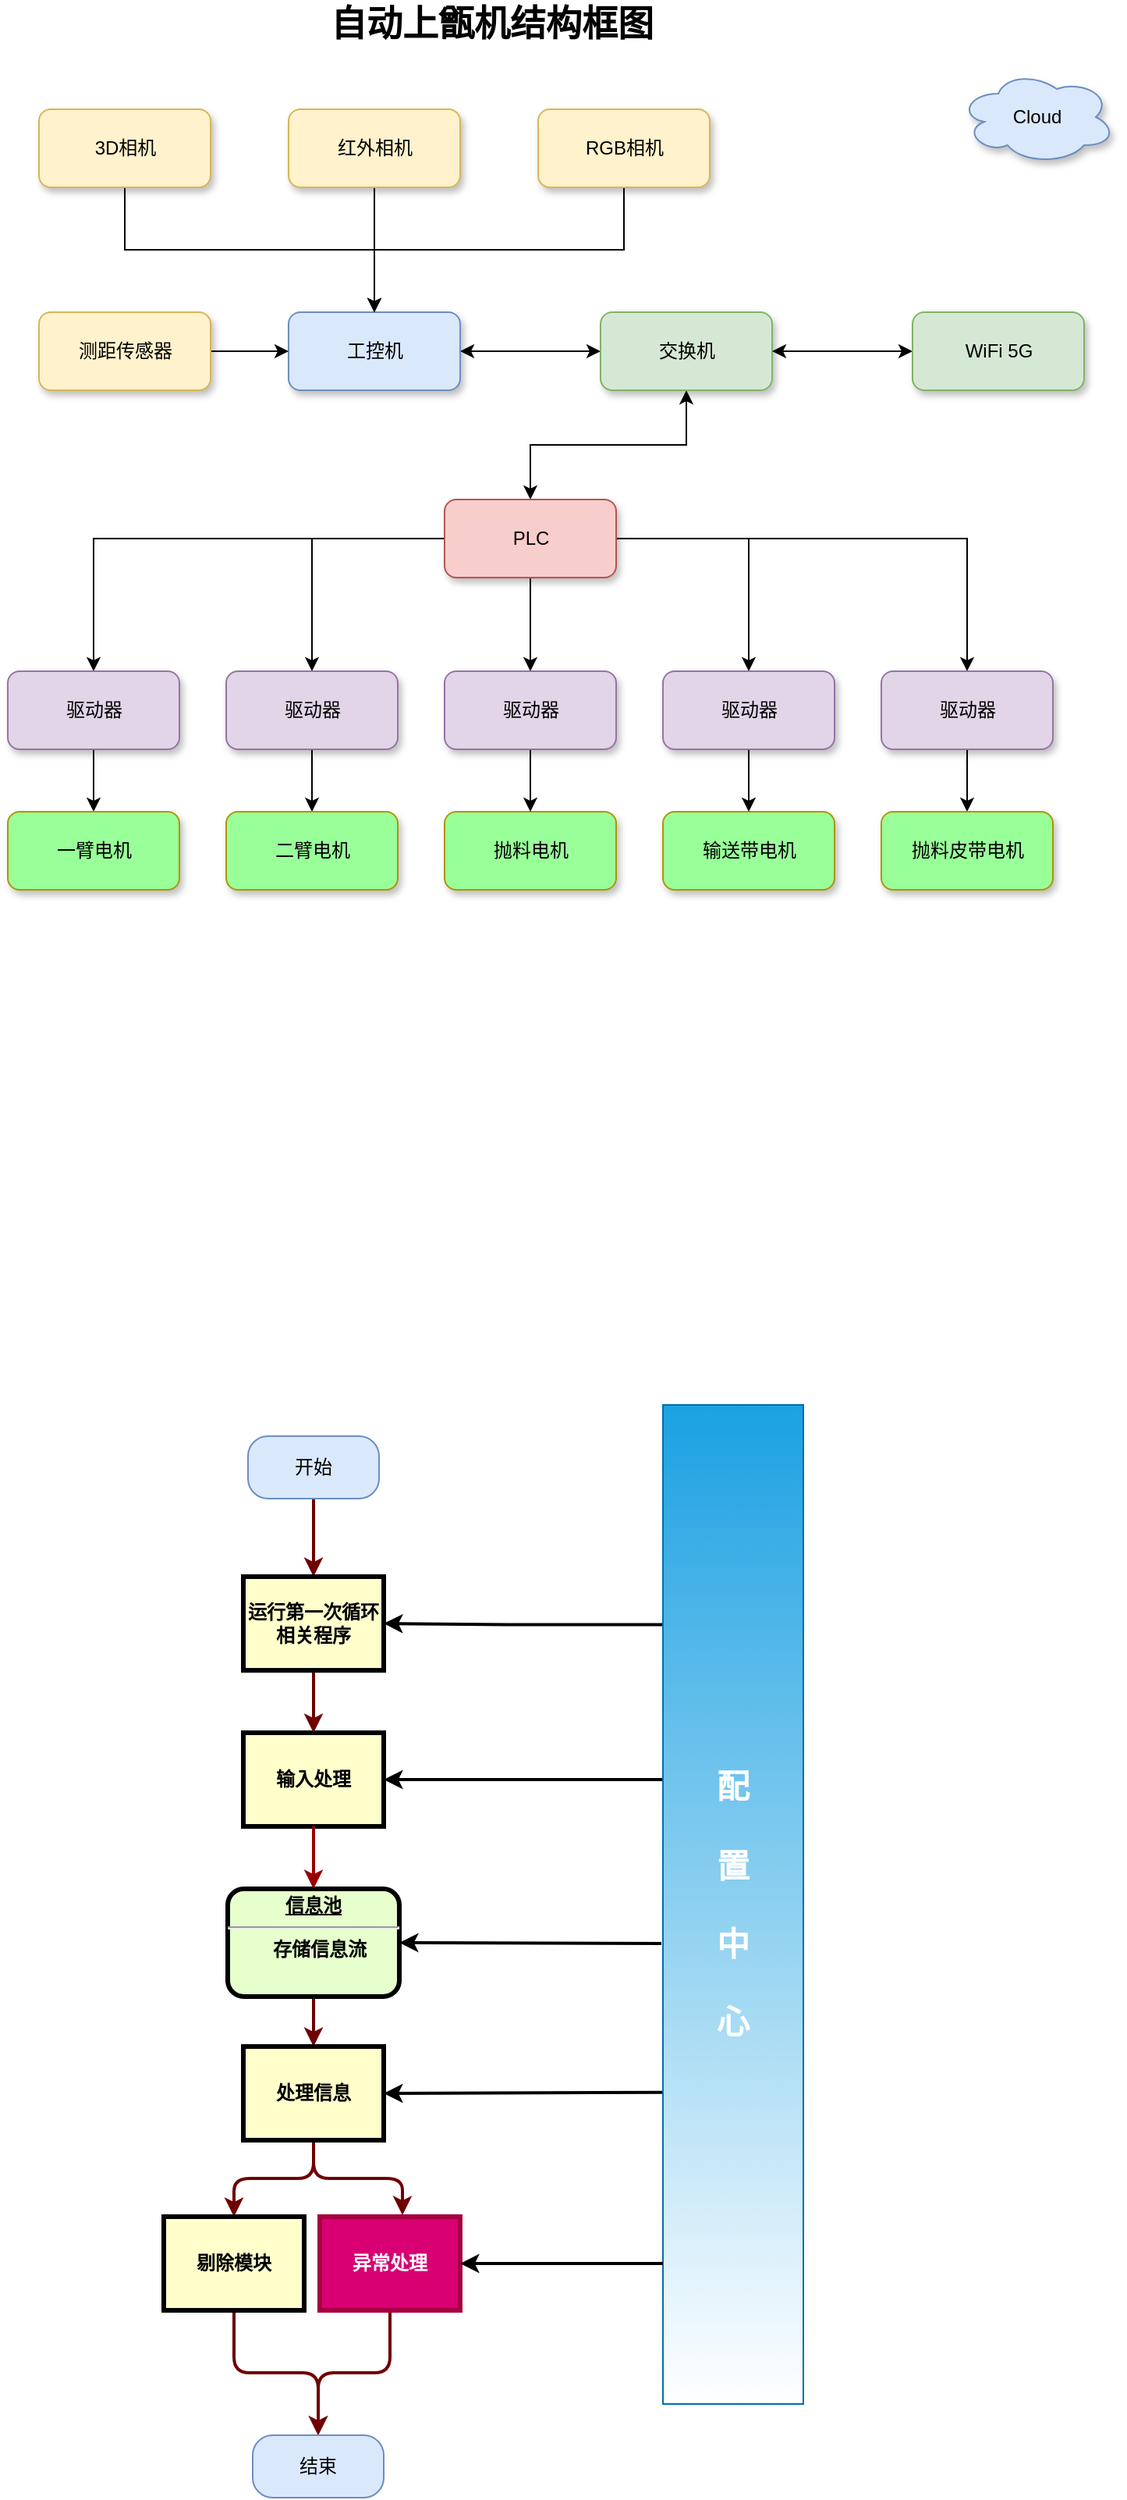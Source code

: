 <mxfile version="15.8.7" type="github">
  <diagram name="Page-1" id="c7558073-3199-34d8-9f00-42111426c3f3">
    <mxGraphModel dx="1420" dy="1971" grid="1" gridSize="10" guides="1" tooltips="1" connect="1" arrows="1" fold="1" page="1" pageScale="1" pageWidth="826" pageHeight="1169" background="none" math="0" shadow="0">
      <root>
        <mxCell id="0" />
        <mxCell id="1" parent="0" />
        <mxCell id="117tsulJ_mS-vrgYPwUj-100" style="edgeStyle=orthogonalEdgeStyle;rounded=1;orthogonalLoop=1;jettySize=auto;html=1;exitX=0.5;exitY=1;exitDx=0;exitDy=0;entryX=0.5;entryY=0;entryDx=0;entryDy=0;strokeWidth=2;fillColor=#a20025;strokeColor=#6F0000;" parent="1" source="2" target="4" edge="1">
          <mxGeometry relative="1" as="geometry" />
        </mxCell>
        <mxCell id="2" value="&lt;p style=&quot;margin: 0px ; margin-top: 4px ; text-align: center ; text-decoration: underline&quot;&gt;&lt;strong&gt;信息池&lt;/strong&gt;&lt;/p&gt;&lt;hr&gt;&lt;p style=&quot;margin: 0px ; margin-left: 8px&quot;&gt;存储信息流&lt;/p&gt;" style="verticalAlign=middle;align=center;overflow=fill;fontSize=12;fontFamily=Helvetica;html=1;rounded=1;fontStyle=1;strokeWidth=3;fillColor=#E6FFCC" parent="1" vertex="1">
          <mxGeometry x="241" y="90" width="110" height="69" as="geometry" />
        </mxCell>
        <mxCell id="3" value="输入处理" style="whiteSpace=wrap;align=center;verticalAlign=middle;fontStyle=1;strokeWidth=3;fillColor=#FFFFCC" parent="1" vertex="1">
          <mxGeometry x="251" y="-10" width="90" height="60" as="geometry" />
        </mxCell>
        <mxCell id="117tsulJ_mS-vrgYPwUj-112" style="edgeStyle=orthogonalEdgeStyle;rounded=1;orthogonalLoop=1;jettySize=auto;html=1;exitX=0.5;exitY=1;exitDx=0;exitDy=0;entryX=0.5;entryY=0;entryDx=0;entryDy=0;fontSize=21;strokeWidth=2;fillColor=#a20025;strokeColor=#6F0000;" parent="1" source="4" target="117tsulJ_mS-vrgYPwUj-111" edge="1">
          <mxGeometry relative="1" as="geometry" />
        </mxCell>
        <mxCell id="117tsulJ_mS-vrgYPwUj-114" style="edgeStyle=orthogonalEdgeStyle;rounded=1;orthogonalLoop=1;jettySize=auto;html=1;exitX=0.5;exitY=1;exitDx=0;exitDy=0;entryX=0.589;entryY=-0.017;entryDx=0;entryDy=0;entryPerimeter=0;fontSize=21;strokeWidth=2;fillColor=#a20025;strokeColor=#6F0000;" parent="1" source="4" target="117tsulJ_mS-vrgYPwUj-113" edge="1">
          <mxGeometry relative="1" as="geometry" />
        </mxCell>
        <mxCell id="4" value="处理信息" style="whiteSpace=wrap;align=center;verticalAlign=middle;fontStyle=1;strokeWidth=3;fillColor=#FFFFCC" parent="1" vertex="1">
          <mxGeometry x="251" y="191" width="90" height="60" as="geometry" />
        </mxCell>
        <mxCell id="36" value="" style="edgeStyle=none;noEdgeStyle=1;strokeColor=#990000;strokeWidth=2" parent="1" source="3" target="2" edge="1">
          <mxGeometry width="100" height="100" relative="1" as="geometry">
            <mxPoint x="20" y="250" as="sourcePoint" />
            <mxPoint x="120" y="150" as="targetPoint" />
          </mxGeometry>
        </mxCell>
        <mxCell id="117tsulJ_mS-vrgYPwUj-98" style="edgeStyle=orthogonalEdgeStyle;rounded=1;orthogonalLoop=1;jettySize=auto;html=1;entryX=0.5;entryY=0;entryDx=0;entryDy=0;fillColor=#a20025;strokeColor=#6F0000;strokeWidth=2;" parent="1" source="117tsulJ_mS-vrgYPwUj-96" target="117tsulJ_mS-vrgYPwUj-97" edge="1">
          <mxGeometry relative="1" as="geometry" />
        </mxCell>
        <mxCell id="117tsulJ_mS-vrgYPwUj-96" value="开始" style="rounded=1;whiteSpace=wrap;html=1;fillColor=#dae8fc;strokeColor=#6c8ebf;arcSize=32;" parent="1" vertex="1">
          <mxGeometry x="254" y="-200" width="84" height="40" as="geometry" />
        </mxCell>
        <mxCell id="117tsulJ_mS-vrgYPwUj-99" style="edgeStyle=orthogonalEdgeStyle;rounded=1;orthogonalLoop=1;jettySize=auto;html=1;exitX=0.5;exitY=1;exitDx=0;exitDy=0;entryX=0.5;entryY=0;entryDx=0;entryDy=0;strokeWidth=2;fillColor=#a20025;strokeColor=#6F0000;" parent="1" source="117tsulJ_mS-vrgYPwUj-97" target="3" edge="1">
          <mxGeometry relative="1" as="geometry" />
        </mxCell>
        <mxCell id="117tsulJ_mS-vrgYPwUj-97" value="运行第一次循环相关程序" style="whiteSpace=wrap;align=center;verticalAlign=middle;fontStyle=1;strokeWidth=3;fillColor=#FFFFCC" parent="1" vertex="1">
          <mxGeometry x="251" y="-110" width="90" height="60" as="geometry" />
        </mxCell>
        <mxCell id="117tsulJ_mS-vrgYPwUj-102" style="edgeStyle=orthogonalEdgeStyle;orthogonalLoop=1;jettySize=auto;html=1;entryX=1;entryY=0.5;entryDx=0;entryDy=0;fontSize=21;strokeWidth=2;curved=1;exitX=0;exitY=0.375;exitDx=0;exitDy=0;exitPerimeter=0;" parent="1" source="117tsulJ_mS-vrgYPwUj-101" target="3" edge="1">
          <mxGeometry relative="1" as="geometry">
            <mxPoint x="517" y="20" as="sourcePoint" />
            <Array as="points" />
          </mxGeometry>
        </mxCell>
        <mxCell id="117tsulJ_mS-vrgYPwUj-106" style="edgeStyle=orthogonalEdgeStyle;rounded=1;orthogonalLoop=1;jettySize=auto;html=1;exitX=0.011;exitY=0.22;exitDx=0;exitDy=0;entryX=1;entryY=0.5;entryDx=0;entryDy=0;fontSize=21;strokeWidth=2;exitPerimeter=0;" parent="1" source="117tsulJ_mS-vrgYPwUj-101" target="117tsulJ_mS-vrgYPwUj-97" edge="1">
          <mxGeometry relative="1" as="geometry">
            <Array as="points" />
          </mxGeometry>
        </mxCell>
        <mxCell id="117tsulJ_mS-vrgYPwUj-107" style="edgeStyle=orthogonalEdgeStyle;rounded=1;orthogonalLoop=1;jettySize=auto;html=1;entryX=1;entryY=0.5;entryDx=0;entryDy=0;fontSize=21;strokeWidth=2;" parent="1" target="2" edge="1">
          <mxGeometry relative="1" as="geometry">
            <mxPoint x="519" y="125" as="sourcePoint" />
            <Array as="points">
              <mxPoint x="519" y="125" />
              <mxPoint x="436" y="125" />
            </Array>
          </mxGeometry>
        </mxCell>
        <mxCell id="117tsulJ_mS-vrgYPwUj-108" style="edgeStyle=orthogonalEdgeStyle;rounded=1;orthogonalLoop=1;jettySize=auto;html=1;exitX=0.022;exitY=0.688;exitDx=0;exitDy=0;entryX=1;entryY=0.5;entryDx=0;entryDy=0;fontSize=21;strokeWidth=2;exitPerimeter=0;" parent="1" source="117tsulJ_mS-vrgYPwUj-101" target="4" edge="1">
          <mxGeometry relative="1" as="geometry">
            <Array as="points">
              <mxPoint x="522" y="221" />
            </Array>
          </mxGeometry>
        </mxCell>
        <mxCell id="117tsulJ_mS-vrgYPwUj-101" value="&lt;b style=&quot;font-size: 21px&quot;&gt;配&lt;br&gt;&lt;br&gt;置&lt;br&gt;&lt;br&gt;中&lt;br&gt;&lt;br&gt;心&lt;/b&gt;" style="rounded=0;whiteSpace=wrap;html=1;fillColor=#1ba1e2;fontColor=#ffffff;strokeColor=#006EAF;gradientColor=#ffffff;glass=0;shadow=0;sketch=0;container=0;" parent="1" vertex="1">
          <mxGeometry x="520" y="-220" width="90" height="640" as="geometry" />
        </mxCell>
        <mxCell id="117tsulJ_mS-vrgYPwUj-122" style="edgeStyle=orthogonalEdgeStyle;rounded=1;orthogonalLoop=1;jettySize=auto;html=1;exitX=0.5;exitY=1;exitDx=0;exitDy=0;entryX=0.5;entryY=0;entryDx=0;entryDy=0;fontSize=21;startArrow=none;startFill=0;endArrow=classic;endFill=1;strokeWidth=2;fillColor=#a20025;strokeColor=#6F0000;" parent="1" source="117tsulJ_mS-vrgYPwUj-111" target="117tsulJ_mS-vrgYPwUj-119" edge="1">
          <mxGeometry relative="1" as="geometry" />
        </mxCell>
        <mxCell id="117tsulJ_mS-vrgYPwUj-111" value="剔除模块" style="whiteSpace=wrap;align=center;verticalAlign=middle;fontStyle=1;strokeWidth=3;fillColor=#FFFFCC" parent="1" vertex="1">
          <mxGeometry x="200" y="300" width="90" height="60" as="geometry" />
        </mxCell>
        <mxCell id="117tsulJ_mS-vrgYPwUj-123" style="edgeStyle=orthogonalEdgeStyle;rounded=1;orthogonalLoop=1;jettySize=auto;html=1;exitX=0.5;exitY=1;exitDx=0;exitDy=0;entryX=0.5;entryY=0;entryDx=0;entryDy=0;fontSize=21;startArrow=none;startFill=0;endArrow=classic;endFill=1;strokeWidth=2;fillColor=#a20025;strokeColor=#6F0000;" parent="1" source="117tsulJ_mS-vrgYPwUj-113" target="117tsulJ_mS-vrgYPwUj-119" edge="1">
          <mxGeometry relative="1" as="geometry" />
        </mxCell>
        <mxCell id="117tsulJ_mS-vrgYPwUj-113" value="异常处理" style="whiteSpace=wrap;align=center;verticalAlign=middle;fontStyle=1;strokeWidth=3;fillColor=#d80073;fontColor=#ffffff;strokeColor=#A50040;" parent="1" vertex="1">
          <mxGeometry x="300" y="300" width="90" height="60" as="geometry" />
        </mxCell>
        <mxCell id="117tsulJ_mS-vrgYPwUj-116" value="" style="endArrow=none;startArrow=classic;html=1;rounded=1;fontSize=21;strokeWidth=2;exitX=1;exitY=0.5;exitDx=0;exitDy=0;startFill=1;endFill=0;" parent="1" source="117tsulJ_mS-vrgYPwUj-113" edge="1">
          <mxGeometry width="50" height="50" relative="1" as="geometry">
            <mxPoint x="413" y="420" as="sourcePoint" />
            <mxPoint x="520" y="330" as="targetPoint" />
          </mxGeometry>
        </mxCell>
        <mxCell id="117tsulJ_mS-vrgYPwUj-117" style="edgeStyle=none;curved=1;orthogonalLoop=1;jettySize=auto;html=1;exitX=0;exitY=0.5;exitDx=0;exitDy=0;fontSize=21;startArrow=classic;startFill=1;endArrow=none;endFill=0;strokeWidth=2;" parent="1" source="117tsulJ_mS-vrgYPwUj-96" target="117tsulJ_mS-vrgYPwUj-96" edge="1">
          <mxGeometry relative="1" as="geometry" />
        </mxCell>
        <mxCell id="117tsulJ_mS-vrgYPwUj-118" style="edgeStyle=none;curved=1;orthogonalLoop=1;jettySize=auto;html=1;exitX=1;exitY=0;exitDx=0;exitDy=0;fontSize=21;startArrow=classic;startFill=1;endArrow=none;endFill=0;strokeWidth=2;" parent="1" source="117tsulJ_mS-vrgYPwUj-96" target="117tsulJ_mS-vrgYPwUj-96" edge="1">
          <mxGeometry relative="1" as="geometry" />
        </mxCell>
        <mxCell id="117tsulJ_mS-vrgYPwUj-119" value="结束" style="rounded=1;whiteSpace=wrap;html=1;fillColor=#dae8fc;strokeColor=#6c8ebf;arcSize=32;" parent="1" vertex="1">
          <mxGeometry x="257" y="440" width="84" height="40" as="geometry" />
        </mxCell>
        <mxCell id="yOba8j6tgRHBuVcscgmp-57" style="edgeStyle=orthogonalEdgeStyle;rounded=0;orthogonalLoop=1;jettySize=auto;html=1;entryX=0.5;entryY=1;entryDx=0;entryDy=0;startArrow=classic;startFill=1;" edge="1" parent="1" source="yOba8j6tgRHBuVcscgmp-36" target="yOba8j6tgRHBuVcscgmp-41">
          <mxGeometry relative="1" as="geometry" />
        </mxCell>
        <mxCell id="yOba8j6tgRHBuVcscgmp-65" style="edgeStyle=orthogonalEdgeStyle;rounded=0;orthogonalLoop=1;jettySize=auto;html=1;entryX=0.5;entryY=0;entryDx=0;entryDy=0;startArrow=none;startFill=0;" edge="1" parent="1" source="yOba8j6tgRHBuVcscgmp-36" target="yOba8j6tgRHBuVcscgmp-52">
          <mxGeometry relative="1" as="geometry" />
        </mxCell>
        <mxCell id="yOba8j6tgRHBuVcscgmp-66" style="edgeStyle=orthogonalEdgeStyle;rounded=0;orthogonalLoop=1;jettySize=auto;html=1;entryX=0.5;entryY=0;entryDx=0;entryDy=0;startArrow=none;startFill=0;" edge="1" parent="1" source="yOba8j6tgRHBuVcscgmp-36" target="yOba8j6tgRHBuVcscgmp-45">
          <mxGeometry relative="1" as="geometry" />
        </mxCell>
        <mxCell id="yOba8j6tgRHBuVcscgmp-67" style="edgeStyle=orthogonalEdgeStyle;rounded=0;orthogonalLoop=1;jettySize=auto;html=1;entryX=0.5;entryY=0;entryDx=0;entryDy=0;startArrow=none;startFill=0;" edge="1" parent="1" source="yOba8j6tgRHBuVcscgmp-36" target="yOba8j6tgRHBuVcscgmp-44">
          <mxGeometry relative="1" as="geometry" />
        </mxCell>
        <mxCell id="yOba8j6tgRHBuVcscgmp-68" style="edgeStyle=orthogonalEdgeStyle;rounded=0;orthogonalLoop=1;jettySize=auto;html=1;entryX=0.5;entryY=0;entryDx=0;entryDy=0;startArrow=none;startFill=0;" edge="1" parent="1" source="yOba8j6tgRHBuVcscgmp-36" target="yOba8j6tgRHBuVcscgmp-53">
          <mxGeometry relative="1" as="geometry" />
        </mxCell>
        <mxCell id="yOba8j6tgRHBuVcscgmp-69" style="edgeStyle=orthogonalEdgeStyle;rounded=0;orthogonalLoop=1;jettySize=auto;html=1;entryX=0.5;entryY=0;entryDx=0;entryDy=0;startArrow=none;startFill=0;" edge="1" parent="1" source="yOba8j6tgRHBuVcscgmp-36" target="yOba8j6tgRHBuVcscgmp-43">
          <mxGeometry relative="1" as="geometry" />
        </mxCell>
        <mxCell id="yOba8j6tgRHBuVcscgmp-36" value="PLC" style="html=1;rounded=1;shadow=1;fillColor=#f8cecc;strokeColor=#b85450;" vertex="1" parent="1">
          <mxGeometry x="380" y="-800" width="110" height="50" as="geometry" />
        </mxCell>
        <mxCell id="yOba8j6tgRHBuVcscgmp-58" style="edgeStyle=orthogonalEdgeStyle;rounded=0;orthogonalLoop=1;jettySize=auto;html=1;entryX=0;entryY=0.5;entryDx=0;entryDy=0;startArrow=classic;startFill=1;" edge="1" parent="1" source="yOba8j6tgRHBuVcscgmp-37" target="yOba8j6tgRHBuVcscgmp-41">
          <mxGeometry relative="1" as="geometry" />
        </mxCell>
        <mxCell id="yOba8j6tgRHBuVcscgmp-37" value="工控机" style="html=1;rounded=1;shadow=1;fillColor=#dae8fc;strokeColor=#6c8ebf;" vertex="1" parent="1">
          <mxGeometry x="280" y="-920" width="110" height="50" as="geometry" />
        </mxCell>
        <mxCell id="yOba8j6tgRHBuVcscgmp-62" style="edgeStyle=orthogonalEdgeStyle;rounded=0;orthogonalLoop=1;jettySize=auto;html=1;entryX=0.5;entryY=0;entryDx=0;entryDy=0;startArrow=none;startFill=0;" edge="1" parent="1" source="yOba8j6tgRHBuVcscgmp-38" target="yOba8j6tgRHBuVcscgmp-37">
          <mxGeometry relative="1" as="geometry">
            <Array as="points">
              <mxPoint x="175" y="-960" />
              <mxPoint x="335" y="-960" />
            </Array>
          </mxGeometry>
        </mxCell>
        <mxCell id="yOba8j6tgRHBuVcscgmp-38" value="3D相机" style="html=1;rounded=1;shadow=1;fillColor=#fff2cc;strokeColor=#d6b656;" vertex="1" parent="1">
          <mxGeometry x="120" y="-1050" width="110" height="50" as="geometry" />
        </mxCell>
        <mxCell id="yOba8j6tgRHBuVcscgmp-63" style="edgeStyle=orthogonalEdgeStyle;rounded=0;orthogonalLoop=1;jettySize=auto;html=1;startArrow=none;startFill=0;" edge="1" parent="1" source="yOba8j6tgRHBuVcscgmp-39">
          <mxGeometry relative="1" as="geometry">
            <mxPoint x="335" y="-920" as="targetPoint" />
          </mxGeometry>
        </mxCell>
        <mxCell id="yOba8j6tgRHBuVcscgmp-39" value="红外相机" style="html=1;rounded=1;shadow=1;fillColor=#fff2cc;strokeColor=#d6b656;" vertex="1" parent="1">
          <mxGeometry x="280" y="-1050" width="110" height="50" as="geometry" />
        </mxCell>
        <mxCell id="yOba8j6tgRHBuVcscgmp-64" style="edgeStyle=orthogonalEdgeStyle;rounded=0;orthogonalLoop=1;jettySize=auto;html=1;startArrow=none;startFill=0;" edge="1" parent="1" source="yOba8j6tgRHBuVcscgmp-40" target="yOba8j6tgRHBuVcscgmp-37">
          <mxGeometry relative="1" as="geometry">
            <Array as="points">
              <mxPoint x="495" y="-960" />
              <mxPoint x="335" y="-960" />
            </Array>
          </mxGeometry>
        </mxCell>
        <mxCell id="yOba8j6tgRHBuVcscgmp-40" value="RGB相机" style="html=1;rounded=1;shadow=1;fillColor=#fff2cc;strokeColor=#d6b656;" vertex="1" parent="1">
          <mxGeometry x="440" y="-1050" width="110" height="50" as="geometry" />
        </mxCell>
        <mxCell id="yOba8j6tgRHBuVcscgmp-41" value="交换机" style="html=1;rounded=1;shadow=1;fillColor=#d5e8d4;strokeColor=#82b366;" vertex="1" parent="1">
          <mxGeometry x="480" y="-920" width="110" height="50" as="geometry" />
        </mxCell>
        <mxCell id="yOba8j6tgRHBuVcscgmp-61" style="edgeStyle=orthogonalEdgeStyle;rounded=0;orthogonalLoop=1;jettySize=auto;html=1;entryX=0;entryY=0.5;entryDx=0;entryDy=0;startArrow=none;startFill=0;" edge="1" parent="1" source="yOba8j6tgRHBuVcscgmp-42" target="yOba8j6tgRHBuVcscgmp-37">
          <mxGeometry relative="1" as="geometry" />
        </mxCell>
        <mxCell id="yOba8j6tgRHBuVcscgmp-42" value="测距传感器" style="html=1;rounded=1;shadow=1;fillColor=#fff2cc;strokeColor=#d6b656;" vertex="1" parent="1">
          <mxGeometry x="120" y="-920" width="110" height="50" as="geometry" />
        </mxCell>
        <mxCell id="yOba8j6tgRHBuVcscgmp-74" style="edgeStyle=orthogonalEdgeStyle;rounded=0;orthogonalLoop=1;jettySize=auto;html=1;entryX=0.5;entryY=0;entryDx=0;entryDy=0;startArrow=none;startFill=0;" edge="1" parent="1" source="yOba8j6tgRHBuVcscgmp-43" target="yOba8j6tgRHBuVcscgmp-51">
          <mxGeometry relative="1" as="geometry" />
        </mxCell>
        <mxCell id="yOba8j6tgRHBuVcscgmp-43" value="驱动器" style="html=1;rounded=1;shadow=1;fillColor=#e1d5e7;strokeColor=#9673a6;" vertex="1" parent="1">
          <mxGeometry x="660" y="-690" width="110" height="50" as="geometry" />
        </mxCell>
        <mxCell id="yOba8j6tgRHBuVcscgmp-71" style="edgeStyle=orthogonalEdgeStyle;rounded=0;orthogonalLoop=1;jettySize=auto;html=1;entryX=0.5;entryY=0;entryDx=0;entryDy=0;startArrow=none;startFill=0;" edge="1" parent="1" source="yOba8j6tgRHBuVcscgmp-44" target="yOba8j6tgRHBuVcscgmp-47">
          <mxGeometry relative="1" as="geometry" />
        </mxCell>
        <mxCell id="yOba8j6tgRHBuVcscgmp-44" value="驱动器" style="html=1;rounded=1;shadow=1;fillColor=#e1d5e7;strokeColor=#9673a6;" vertex="1" parent="1">
          <mxGeometry x="240" y="-690" width="110" height="50" as="geometry" />
        </mxCell>
        <mxCell id="yOba8j6tgRHBuVcscgmp-70" style="edgeStyle=orthogonalEdgeStyle;rounded=0;orthogonalLoop=1;jettySize=auto;html=1;entryX=0.5;entryY=0;entryDx=0;entryDy=0;startArrow=none;startFill=0;" edge="1" parent="1" source="yOba8j6tgRHBuVcscgmp-45" target="yOba8j6tgRHBuVcscgmp-46">
          <mxGeometry relative="1" as="geometry" />
        </mxCell>
        <mxCell id="yOba8j6tgRHBuVcscgmp-45" value="驱动器" style="html=1;rounded=1;shadow=1;fillColor=#e1d5e7;strokeColor=#9673a6;" vertex="1" parent="1">
          <mxGeometry x="100" y="-690" width="110" height="50" as="geometry" />
        </mxCell>
        <mxCell id="yOba8j6tgRHBuVcscgmp-46" value="一臂电机" style="html=1;rounded=1;shadow=1;fillColor=#99FF99;strokeColor=#B09500;fontColor=#000000;" vertex="1" parent="1">
          <mxGeometry x="100" y="-600" width="110" height="50" as="geometry" />
        </mxCell>
        <mxCell id="yOba8j6tgRHBuVcscgmp-47" value="二臂电机" style="html=1;rounded=1;shadow=1;fillColor=#99FF99;strokeColor=#B09500;fontColor=#000000;" vertex="1" parent="1">
          <mxGeometry x="240" y="-600" width="110" height="50" as="geometry" />
        </mxCell>
        <mxCell id="yOba8j6tgRHBuVcscgmp-48" value="抛料电机" style="html=1;rounded=1;shadow=1;fillColor=#99FF99;strokeColor=#B09500;fontColor=#000000;" vertex="1" parent="1">
          <mxGeometry x="380" y="-600" width="110" height="50" as="geometry" />
        </mxCell>
        <mxCell id="yOba8j6tgRHBuVcscgmp-49" value="输送带电机" style="html=1;rounded=1;shadow=1;fillColor=#99FF99;strokeColor=#B09500;fontColor=#000000;" vertex="1" parent="1">
          <mxGeometry x="520" y="-600" width="110" height="50" as="geometry" />
        </mxCell>
        <mxCell id="yOba8j6tgRHBuVcscgmp-59" style="edgeStyle=orthogonalEdgeStyle;rounded=0;orthogonalLoop=1;jettySize=auto;html=1;entryX=1;entryY=0.5;entryDx=0;entryDy=0;startArrow=classic;startFill=1;" edge="1" parent="1" source="yOba8j6tgRHBuVcscgmp-50" target="yOba8j6tgRHBuVcscgmp-41">
          <mxGeometry relative="1" as="geometry" />
        </mxCell>
        <mxCell id="yOba8j6tgRHBuVcscgmp-50" value="WiFi 5G" style="html=1;shadow=1;rounded=1;glass=0;sketch=0;fillColor=#d5e8d4;strokeColor=#82b366;" vertex="1" parent="1">
          <mxGeometry x="680" y="-920" width="110" height="50" as="geometry" />
        </mxCell>
        <mxCell id="yOba8j6tgRHBuVcscgmp-51" value="抛料皮带电机" style="html=1;rounded=1;shadow=1;fillColor=#99FF99;strokeColor=#B09500;fontColor=#000000;" vertex="1" parent="1">
          <mxGeometry x="660" y="-600" width="110" height="50" as="geometry" />
        </mxCell>
        <mxCell id="yOba8j6tgRHBuVcscgmp-72" style="edgeStyle=orthogonalEdgeStyle;rounded=0;orthogonalLoop=1;jettySize=auto;html=1;entryX=0.5;entryY=0;entryDx=0;entryDy=0;startArrow=none;startFill=0;" edge="1" parent="1" source="yOba8j6tgRHBuVcscgmp-52" target="yOba8j6tgRHBuVcscgmp-48">
          <mxGeometry relative="1" as="geometry" />
        </mxCell>
        <mxCell id="yOba8j6tgRHBuVcscgmp-52" value="驱动器" style="html=1;rounded=1;shadow=1;fillColor=#e1d5e7;strokeColor=#9673a6;" vertex="1" parent="1">
          <mxGeometry x="380" y="-690" width="110" height="50" as="geometry" />
        </mxCell>
        <mxCell id="yOba8j6tgRHBuVcscgmp-73" style="edgeStyle=orthogonalEdgeStyle;rounded=0;orthogonalLoop=1;jettySize=auto;html=1;entryX=0.5;entryY=0;entryDx=0;entryDy=0;startArrow=none;startFill=0;" edge="1" parent="1" source="yOba8j6tgRHBuVcscgmp-53" target="yOba8j6tgRHBuVcscgmp-49">
          <mxGeometry relative="1" as="geometry" />
        </mxCell>
        <mxCell id="yOba8j6tgRHBuVcscgmp-53" value="驱动器" style="html=1;rounded=1;shadow=1;fillColor=#e1d5e7;strokeColor=#9673a6;" vertex="1" parent="1">
          <mxGeometry x="520" y="-690" width="110" height="50" as="geometry" />
        </mxCell>
        <mxCell id="yOba8j6tgRHBuVcscgmp-54" value="Cloud" style="ellipse;shape=cloud;whiteSpace=wrap;html=1;align=center;rounded=1;shadow=1;glass=0;sketch=0;fillColor=#dae8fc;strokeColor=#6c8ebf;" vertex="1" parent="1">
          <mxGeometry x="710" y="-1075" width="100" height="60" as="geometry" />
        </mxCell>
        <mxCell id="yOba8j6tgRHBuVcscgmp-55" value="" style="shape=image;html=1;verticalAlign=top;verticalLabelPosition=bottom;labelBackgroundColor=#59FF91;imageAspect=0;aspect=fixed;image=https://cdn2.iconfinder.com/data/icons/bitsies/128/Lightning-128.png;rounded=1;shadow=1;glass=0;sketch=0;direction=east;strokeWidth=0;" vertex="1" parent="1">
          <mxGeometry x="730" y="-1000" width="60" height="60" as="geometry" />
        </mxCell>
        <mxCell id="yOba8j6tgRHBuVcscgmp-75" value="自动上甑机结构框图" style="text;html=1;align=center;verticalAlign=middle;resizable=0;points=[];autosize=1;strokeColor=none;fillColor=none;fontSize=23;fontStyle=1" vertex="1" parent="1">
          <mxGeometry x="300" y="-1120" width="220" height="30" as="geometry" />
        </mxCell>
      </root>
    </mxGraphModel>
  </diagram>
</mxfile>
